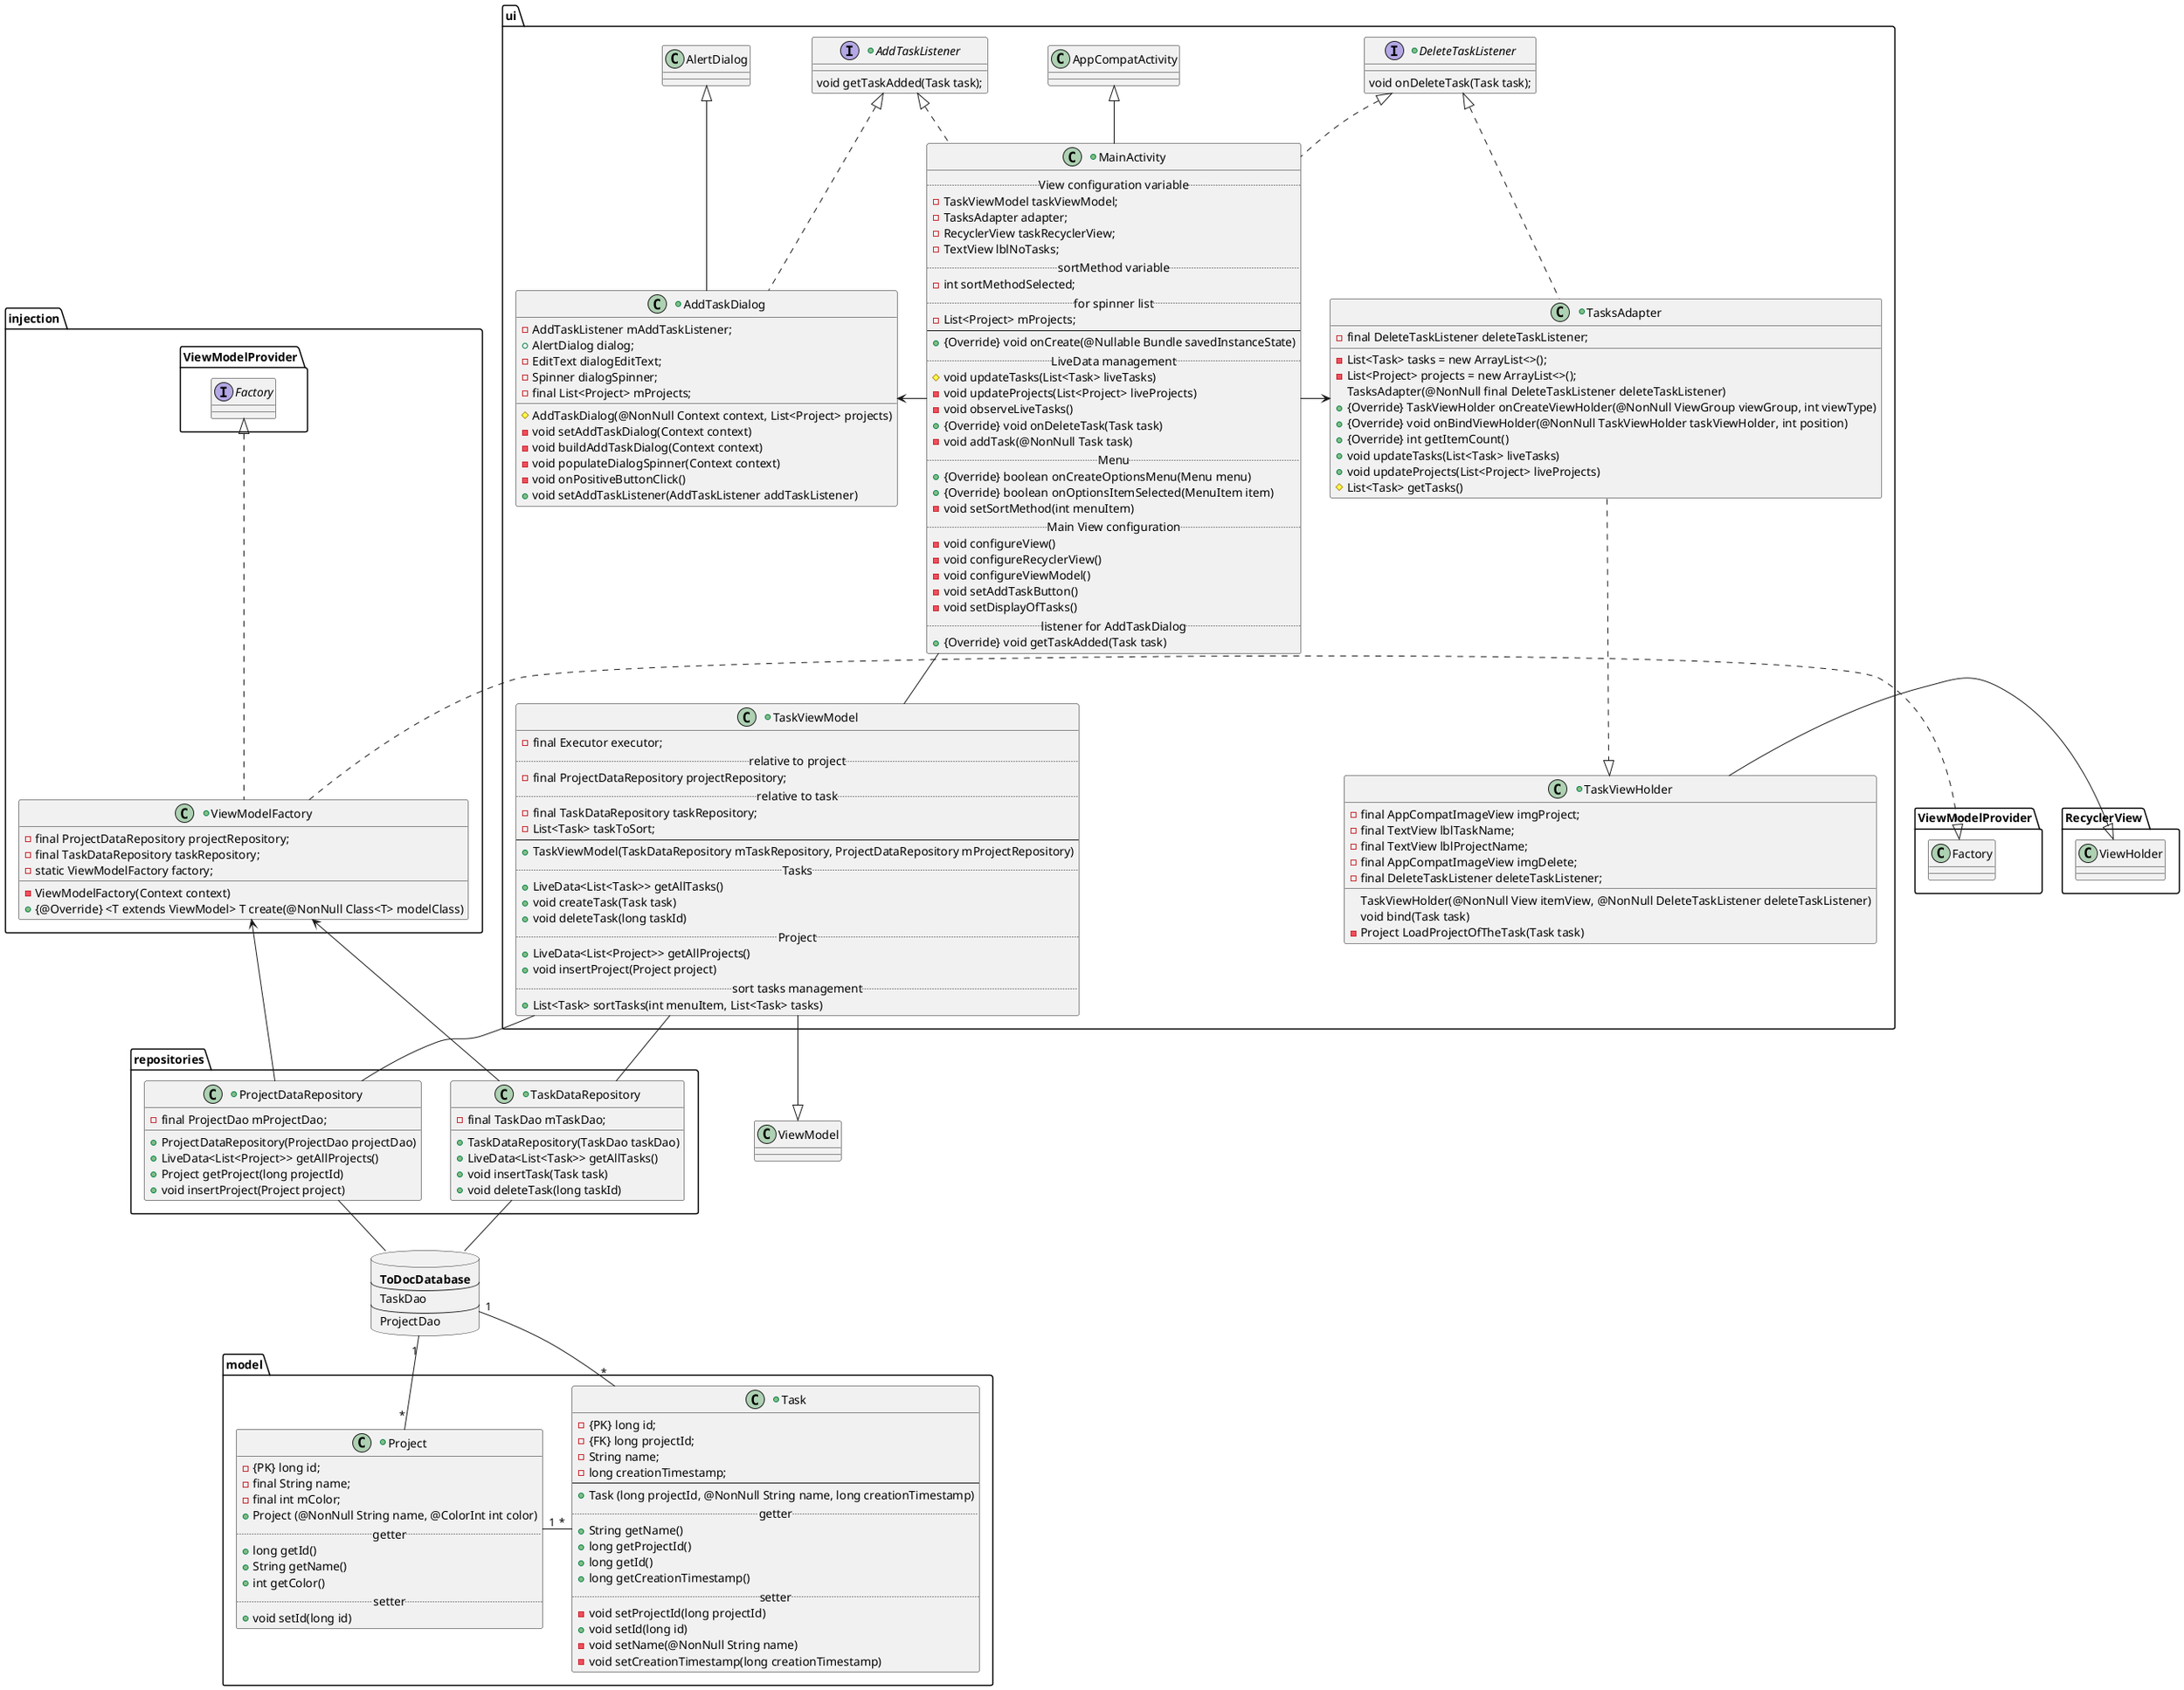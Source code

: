 @startuml

database ToDocDatabase[
<b>ToDocDatabase
--
TaskDao
--
ProjectDao
]

package model {

    +class Project {
        - {PK} long id;
        - final String name;
        - final int mColor;
        + Project (@NonNull String name, @ColorInt int color)
        ..getter..
        + long getId()
        + String getName()
        + int getColor()
        ..setter..
        + void setId(long id)
    }

    +class Task {
        - {PK} long id;
        - {FK} long projectId;
        - String name;
        - long creationTimestamp;
        --
        + Task (long projectId, @NonNull String name, long creationTimestamp)
        ..getter..
        + String getName()
        + long getProjectId()
        + long getId()
        + long getCreationTimestamp()
        ..setter..
        - void setProjectId(long projectId)
        + void setId(long id)
        - void setName(@NonNull String name)
        - void setCreationTimestamp(long creationTimestamp)
    }

}


package repositories {

    +class TaskDataRepository {
        - final TaskDao mTaskDao;
        + TaskDataRepository(TaskDao taskDao)
        + LiveData<List<Task>> getAllTasks()
        + void insertTask(Task task)
        + void deleteTask(long taskId)
    }

    +class ProjectDataRepository {
        - final ProjectDao mProjectDao;
        + ProjectDataRepository(ProjectDao projectDao)
        + LiveData<List<Project>> getAllProjects()
        + Project getProject(long projectId)
        + void insertProject(Project project)
    }
}

package injection {
    +class ViewModelFactory implements ViewModelProvider.Factory {

        - final ProjectDataRepository projectRepository;
        - final TaskDataRepository taskRepository;
        - static ViewModelFactory factory;
        - ViewModelFactory(Context context)
        + {@Override} <T extends ViewModel> T create(@NonNull Class<T> modelClass)
    }
}

package ui {
    +class AddTaskDialog extends AlertDialog implements AddTaskListener {
        - AddTaskListener mAddTaskListener;
        + AlertDialog dialog;
        - EditText dialogEditText;
        - Spinner dialogSpinner;
        - final List<Project> mProjects;
        # AddTaskDialog(@NonNull Context context, List<Project> projects)
        - void setAddTaskDialog(Context context)
        - void buildAddTaskDialog(Context context)
        - void populateDialogSpinner(Context context)
        - void onPositiveButtonClick()
        + void setAddTaskListener(AddTaskListener addTaskListener)

}
    +interface AddTaskListener {
        void getTaskAdded(Task task);
        }

    +class MainActivity extends AppCompatActivity {
        ..View configuration variable..
        - TaskViewModel taskViewModel;
        - TasksAdapter adapter;
        - RecyclerView taskRecyclerView;
        - TextView lblNoTasks;
        ..sortMethod variable..
        - int sortMethodSelected;
        ..for spinner list..
        - List<Project> mProjects;
        --
        + {Override} void onCreate(@Nullable Bundle savedInstanceState)
        ..LiveData management..
        # void updateTasks(List<Task> liveTasks)
        - void updateProjects(List<Project> liveProjects)
        - void observeLiveTasks()
        + {Override} void onDeleteTask(Task task)
        - void addTask(@NonNull Task task)
        .. Menu ..
        + {Override} boolean onCreateOptionsMenu(Menu menu)
        + {Override} boolean onOptionsItemSelected(MenuItem item)
        - void setSortMethod(int menuItem)
        .. Main View configuration ..
        - void configureView()
        - void configureRecyclerView()
        - void configureViewModel()
        - void setAddTaskButton()
        - void setDisplayOfTasks()
        ..listener for AddTaskDialog..
        + {Override} void getTaskAdded(Task task)
    }

    +class TasksAdapter implements DeleteTaskListener {
        - List<Task> tasks = new ArrayList<>();
        - List<Project> projects = new ArrayList<>();
        - final DeleteTaskListener deleteTaskListener;
        TasksAdapter(@NonNull final DeleteTaskListener deleteTaskListener)
        + {Override} TaskViewHolder onCreateViewHolder(@NonNull ViewGroup viewGroup, int viewType)
        + {Override} void onBindViewHolder(@NonNull TaskViewHolder taskViewHolder, int position)
        + {Override} int getItemCount()
        + void updateTasks(List<Task> liveTasks)
        + void updateProjects(List<Project> liveProjects)
        # List<Task> getTasks()
    }

    +interface DeleteTaskListener {
        void onDeleteTask(Task task);
    }

    +class TaskViewHolder {
        - final AppCompatImageView imgProject;
        - final TextView lblTaskName;
        - final TextView lblProjectName;
        - final AppCompatImageView imgDelete;
        - final DeleteTaskListener deleteTaskListener;
        TaskViewHolder(@NonNull View itemView, @NonNull DeleteTaskListener deleteTaskListener)
        void bind(Task task)
        - Project LoadProjectOfTheTask(Task task)
    }

    +class TaskViewModel {
        - final Executor executor;
        ..relative to project..
        - final ProjectDataRepository projectRepository;
        ..relative to task..
        - final TaskDataRepository taskRepository;
        - List<Task> taskToSort;
        --
        + TaskViewModel(TaskDataRepository mTaskRepository, ProjectDataRepository mProjectRepository)
        ..Tasks..
        + LiveData<List<Task>> getAllTasks()
        + void createTask(Task task)
        + void deleteTask(long taskId)
        ..Project..
        + LiveData<List<Project>> getAllProjects()
        + void insertProject(Project project)
        ..sort tasks management..
        + List<Task> sortTasks(int menuItem, List<Task> tasks)
        }

}


Project "1"-"*" Task
ToDocDatabase "1"--"*" Task
ToDocDatabase "1"--"*" Project
TaskDataRepository -- ToDocDatabase
ProjectDataRepository -- ToDocDatabase
ViewModelFactory <-- TaskDataRepository
ViewModelFactory <-- ProjectDataRepository
ViewModelProvider.Factory <|.l. ViewModelFactory
MainActivity -l-> AddTaskDialog
MainActivity -r-> TasksAdapter
TasksAdapter ..|> TaskViewHolder
RecyclerView.ViewHolder <|-l- TaskViewHolder
DeleteTaskListener <|.. MainActivity
AddTaskListener <|.. MainActivity
MainActivity -d- TaskViewModel
TaskViewModel --|> ViewModel
TaskViewModel -- TaskDataRepository
TaskViewModel -- ProjectDataRepository
@enduml